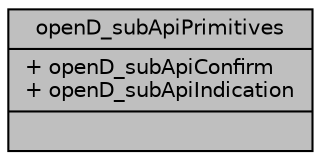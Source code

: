digraph "openD_subApiPrimitives"
{
  edge [fontname="Helvetica",fontsize="10",labelfontname="Helvetica",labelfontsize="10"];
  node [fontname="Helvetica",fontsize="10",shape=record];
  Node1 [label="{openD_subApiPrimitives\n|+ openD_subApiConfirm\l+ openD_subApiIndication\l|}",height=0.2,width=0.4,color="black", fillcolor="grey75", style="filled", fontcolor="black"];
}
